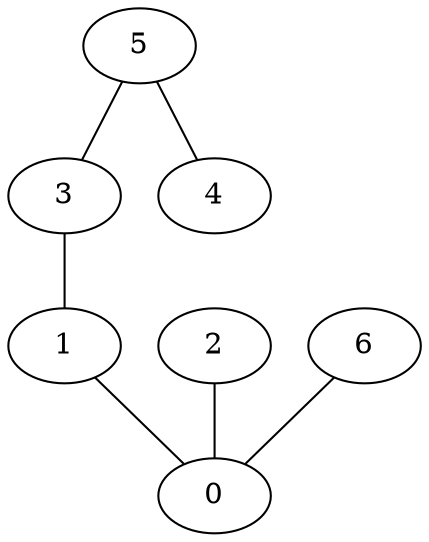 graph {
    0 [ label = "0" ]
    1 [ label = "1" ]
    2 [ label = "2" ]
    3 [ label = "3" ]
    4 [ label = "4" ]
    5 [ label = "5" ]
    6 [ label = "6" ]
    1 -- 0 [ ]
    5 -- 3 [ ]
    5 -- 4 [ ]
    2 -- 0 [ ]
    3 -- 1 [ ]
    6 -- 0 [ ]
}
